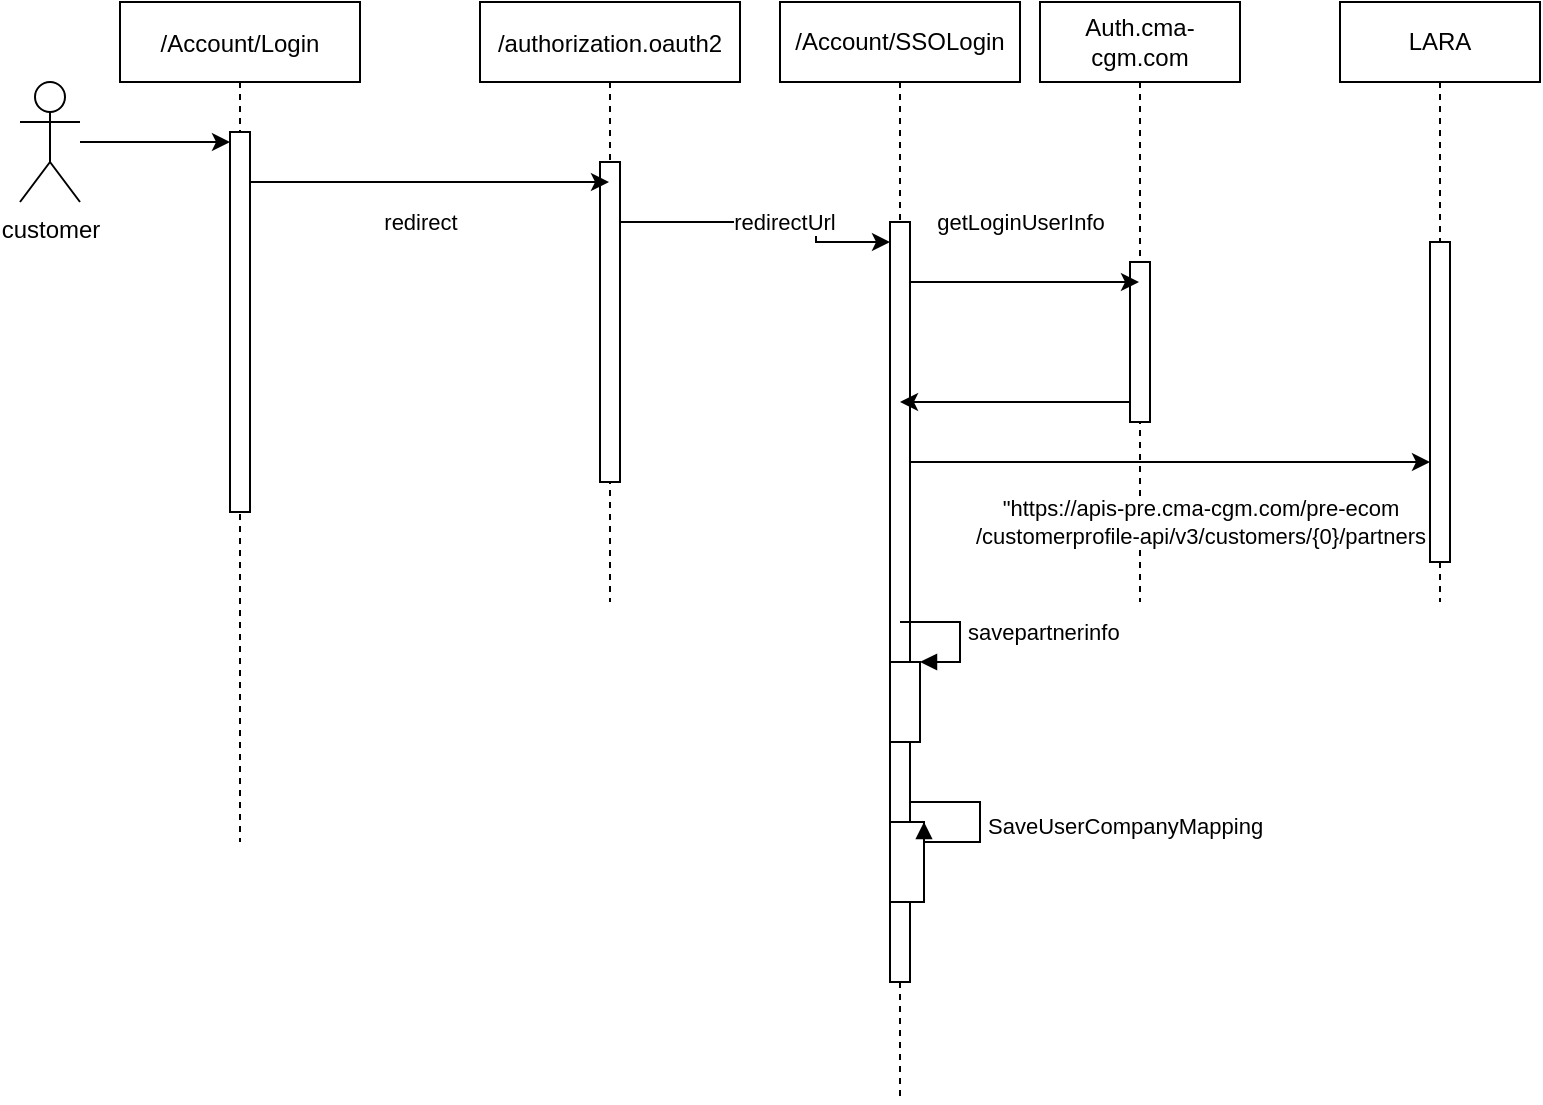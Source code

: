 <mxfile version="20.6.0" type="github">
  <diagram id="kgpKYQtTHZ0yAKxKKP6v" name="Page-1">
    <mxGraphModel dx="1422" dy="738" grid="1" gridSize="10" guides="1" tooltips="1" connect="1" arrows="1" fold="1" page="1" pageScale="1" pageWidth="850" pageHeight="1100" math="0" shadow="0">
      <root>
        <mxCell id="0" />
        <mxCell id="1" parent="0" />
        <mxCell id="3nuBFxr9cyL0pnOWT2aG-1" value="/Account/Login" style="shape=umlLifeline;perimeter=lifelinePerimeter;container=1;collapsible=0;recursiveResize=0;rounded=0;shadow=0;strokeWidth=1;" parent="1" vertex="1">
          <mxGeometry x="120" y="80" width="120" height="420" as="geometry" />
        </mxCell>
        <mxCell id="3nuBFxr9cyL0pnOWT2aG-2" value="" style="points=[];perimeter=orthogonalPerimeter;rounded=0;shadow=0;strokeWidth=1;" parent="3nuBFxr9cyL0pnOWT2aG-1" vertex="1">
          <mxGeometry x="55" y="65" width="10" height="190" as="geometry" />
        </mxCell>
        <mxCell id="3nuBFxr9cyL0pnOWT2aG-5" value="/authorization.oauth2" style="shape=umlLifeline;perimeter=lifelinePerimeter;container=1;collapsible=0;recursiveResize=0;rounded=0;shadow=0;strokeWidth=1;" parent="1" vertex="1">
          <mxGeometry x="300" y="80" width="130" height="300" as="geometry" />
        </mxCell>
        <mxCell id="3nuBFxr9cyL0pnOWT2aG-6" value="" style="points=[];perimeter=orthogonalPerimeter;rounded=0;shadow=0;strokeWidth=1;" parent="3nuBFxr9cyL0pnOWT2aG-5" vertex="1">
          <mxGeometry x="60" y="80" width="10" height="160" as="geometry" />
        </mxCell>
        <mxCell id="qZ4M8_aw5pfXrsbKv5BA-2" value="" style="edgeStyle=orthogonalEdgeStyle;rounded=0;orthogonalLoop=1;jettySize=auto;html=1;" edge="1" parent="1" source="qZ4M8_aw5pfXrsbKv5BA-1" target="3nuBFxr9cyL0pnOWT2aG-2">
          <mxGeometry relative="1" as="geometry">
            <Array as="points">
              <mxPoint x="150" y="150" />
              <mxPoint x="150" y="150" />
            </Array>
          </mxGeometry>
        </mxCell>
        <mxCell id="qZ4M8_aw5pfXrsbKv5BA-1" value="customer" style="shape=umlActor;verticalLabelPosition=bottom;verticalAlign=top;html=1;" vertex="1" parent="1">
          <mxGeometry x="70" y="120" width="30" height="60" as="geometry" />
        </mxCell>
        <mxCell id="qZ4M8_aw5pfXrsbKv5BA-3" style="edgeStyle=orthogonalEdgeStyle;rounded=0;orthogonalLoop=1;jettySize=auto;html=1;" edge="1" parent="1" source="3nuBFxr9cyL0pnOWT2aG-2" target="3nuBFxr9cyL0pnOWT2aG-5">
          <mxGeometry relative="1" as="geometry">
            <Array as="points">
              <mxPoint x="290" y="170" />
              <mxPoint x="290" y="170" />
            </Array>
          </mxGeometry>
        </mxCell>
        <mxCell id="qZ4M8_aw5pfXrsbKv5BA-4" value="redirect" style="edgeLabel;html=1;align=center;verticalAlign=middle;resizable=0;points=[];" vertex="1" connectable="0" parent="qZ4M8_aw5pfXrsbKv5BA-3">
          <mxGeometry x="-0.143" relative="1" as="geometry">
            <mxPoint x="8" y="20" as="offset" />
          </mxGeometry>
        </mxCell>
        <mxCell id="qZ4M8_aw5pfXrsbKv5BA-6" style="edgeStyle=orthogonalEdgeStyle;rounded=0;orthogonalLoop=1;jettySize=auto;html=1;" edge="1" parent="1" source="3nuBFxr9cyL0pnOWT2aG-6" target="qZ4M8_aw5pfXrsbKv5BA-5">
          <mxGeometry relative="1" as="geometry">
            <Array as="points">
              <mxPoint x="468" y="190" />
              <mxPoint x="468" y="200" />
            </Array>
          </mxGeometry>
        </mxCell>
        <mxCell id="qZ4M8_aw5pfXrsbKv5BA-8" value="redirectUrl" style="edgeLabel;html=1;align=center;verticalAlign=middle;resizable=0;points=[];" vertex="1" connectable="0" parent="qZ4M8_aw5pfXrsbKv5BA-6">
          <mxGeometry x="0.124" relative="1" as="geometry">
            <mxPoint as="offset" />
          </mxGeometry>
        </mxCell>
        <mxCell id="qZ4M8_aw5pfXrsbKv5BA-7" value="/Account/SSOLogin" style="shape=umlLifeline;perimeter=lifelinePerimeter;whiteSpace=wrap;html=1;container=1;collapsible=0;recursiveResize=0;outlineConnect=0;" vertex="1" parent="1">
          <mxGeometry x="450" y="80" width="120" height="550" as="geometry" />
        </mxCell>
        <mxCell id="qZ4M8_aw5pfXrsbKv5BA-5" value="" style="points=[];perimeter=orthogonalPerimeter;rounded=0;shadow=0;strokeWidth=1;" vertex="1" parent="qZ4M8_aw5pfXrsbKv5BA-7">
          <mxGeometry x="55" y="110" width="10" height="380" as="geometry" />
        </mxCell>
        <mxCell id="qZ4M8_aw5pfXrsbKv5BA-26" value="" style="html=1;points=[];perimeter=orthogonalPerimeter;" vertex="1" parent="qZ4M8_aw5pfXrsbKv5BA-7">
          <mxGeometry x="55" y="330" width="15" height="40" as="geometry" />
        </mxCell>
        <mxCell id="qZ4M8_aw5pfXrsbKv5BA-27" value="savepartnerinfo" style="edgeStyle=orthogonalEdgeStyle;html=1;align=left;spacingLeft=2;endArrow=block;rounded=0;entryX=1;entryY=0;" edge="1" target="qZ4M8_aw5pfXrsbKv5BA-26" parent="qZ4M8_aw5pfXrsbKv5BA-7">
          <mxGeometry relative="1" as="geometry">
            <mxPoint x="60" y="310" as="sourcePoint" />
            <Array as="points">
              <mxPoint x="90" y="310" />
            </Array>
          </mxGeometry>
        </mxCell>
        <mxCell id="qZ4M8_aw5pfXrsbKv5BA-28" value="" style="html=1;points=[];perimeter=orthogonalPerimeter;" vertex="1" parent="qZ4M8_aw5pfXrsbKv5BA-7">
          <mxGeometry x="55" y="410" width="17" height="40" as="geometry" />
        </mxCell>
        <mxCell id="qZ4M8_aw5pfXrsbKv5BA-29" value="SaveUserCompanyMapping" style="edgeStyle=orthogonalEdgeStyle;html=1;align=left;spacingLeft=2;endArrow=block;rounded=0;entryX=1;entryY=0;" edge="1" target="qZ4M8_aw5pfXrsbKv5BA-28" parent="qZ4M8_aw5pfXrsbKv5BA-7" source="qZ4M8_aw5pfXrsbKv5BA-5">
          <mxGeometry relative="1" as="geometry">
            <mxPoint x="70" y="400" as="sourcePoint" />
            <Array as="points">
              <mxPoint x="100" y="400" />
              <mxPoint x="100" y="420" />
            </Array>
          </mxGeometry>
        </mxCell>
        <mxCell id="qZ4M8_aw5pfXrsbKv5BA-9" value="Auth.cma-cgm.com" style="shape=umlLifeline;perimeter=lifelinePerimeter;whiteSpace=wrap;html=1;container=1;collapsible=0;recursiveResize=0;outlineConnect=0;" vertex="1" parent="1">
          <mxGeometry x="580" y="80" width="100" height="300" as="geometry" />
        </mxCell>
        <mxCell id="qZ4M8_aw5pfXrsbKv5BA-10" value="" style="points=[];perimeter=orthogonalPerimeter;rounded=0;shadow=0;strokeWidth=1;" vertex="1" parent="qZ4M8_aw5pfXrsbKv5BA-9">
          <mxGeometry x="45" y="130" width="10" height="80" as="geometry" />
        </mxCell>
        <mxCell id="qZ4M8_aw5pfXrsbKv5BA-11" style="edgeStyle=orthogonalEdgeStyle;rounded=0;orthogonalLoop=1;jettySize=auto;html=1;" edge="1" parent="1" source="qZ4M8_aw5pfXrsbKv5BA-5" target="qZ4M8_aw5pfXrsbKv5BA-9">
          <mxGeometry relative="1" as="geometry">
            <Array as="points">
              <mxPoint x="570" y="220" />
              <mxPoint x="570" y="220" />
            </Array>
          </mxGeometry>
        </mxCell>
        <mxCell id="qZ4M8_aw5pfXrsbKv5BA-12" value="getLoginUserInfo" style="edgeLabel;html=1;align=center;verticalAlign=middle;resizable=0;points=[];" vertex="1" connectable="0" parent="qZ4M8_aw5pfXrsbKv5BA-11">
          <mxGeometry x="-0.249" y="-4" relative="1" as="geometry">
            <mxPoint x="12" y="-34" as="offset" />
          </mxGeometry>
        </mxCell>
        <mxCell id="qZ4M8_aw5pfXrsbKv5BA-17" style="edgeStyle=orthogonalEdgeStyle;rounded=0;orthogonalLoop=1;jettySize=auto;html=1;" edge="1" parent="1" source="qZ4M8_aw5pfXrsbKv5BA-10" target="qZ4M8_aw5pfXrsbKv5BA-7">
          <mxGeometry relative="1" as="geometry">
            <Array as="points">
              <mxPoint x="610" y="280" />
              <mxPoint x="610" y="280" />
            </Array>
          </mxGeometry>
        </mxCell>
        <mxCell id="qZ4M8_aw5pfXrsbKv5BA-19" value="&quot;https://apis-pre.cma-cgm.com/pre-ecom&lt;br&gt;/customerprofile-api/v3/customers/{0}/partners" style="edgeStyle=orthogonalEdgeStyle;rounded=0;orthogonalLoop=1;jettySize=auto;html=1;" edge="1" parent="1" source="qZ4M8_aw5pfXrsbKv5BA-5" target="qZ4M8_aw5pfXrsbKv5BA-18">
          <mxGeometry x="0.115" y="-30" relative="1" as="geometry">
            <Array as="points">
              <mxPoint x="650" y="310" />
              <mxPoint x="650" y="310" />
            </Array>
            <mxPoint as="offset" />
          </mxGeometry>
        </mxCell>
        <mxCell id="qZ4M8_aw5pfXrsbKv5BA-22" value="LARA" style="shape=umlLifeline;perimeter=lifelinePerimeter;whiteSpace=wrap;html=1;container=1;collapsible=0;recursiveResize=0;outlineConnect=0;" vertex="1" parent="1">
          <mxGeometry x="730" y="80" width="100" height="300" as="geometry" />
        </mxCell>
        <mxCell id="qZ4M8_aw5pfXrsbKv5BA-18" value="" style="points=[];perimeter=orthogonalPerimeter;rounded=0;shadow=0;strokeWidth=1;" vertex="1" parent="qZ4M8_aw5pfXrsbKv5BA-22">
          <mxGeometry x="45" y="120" width="10" height="160" as="geometry" />
        </mxCell>
      </root>
    </mxGraphModel>
  </diagram>
</mxfile>
